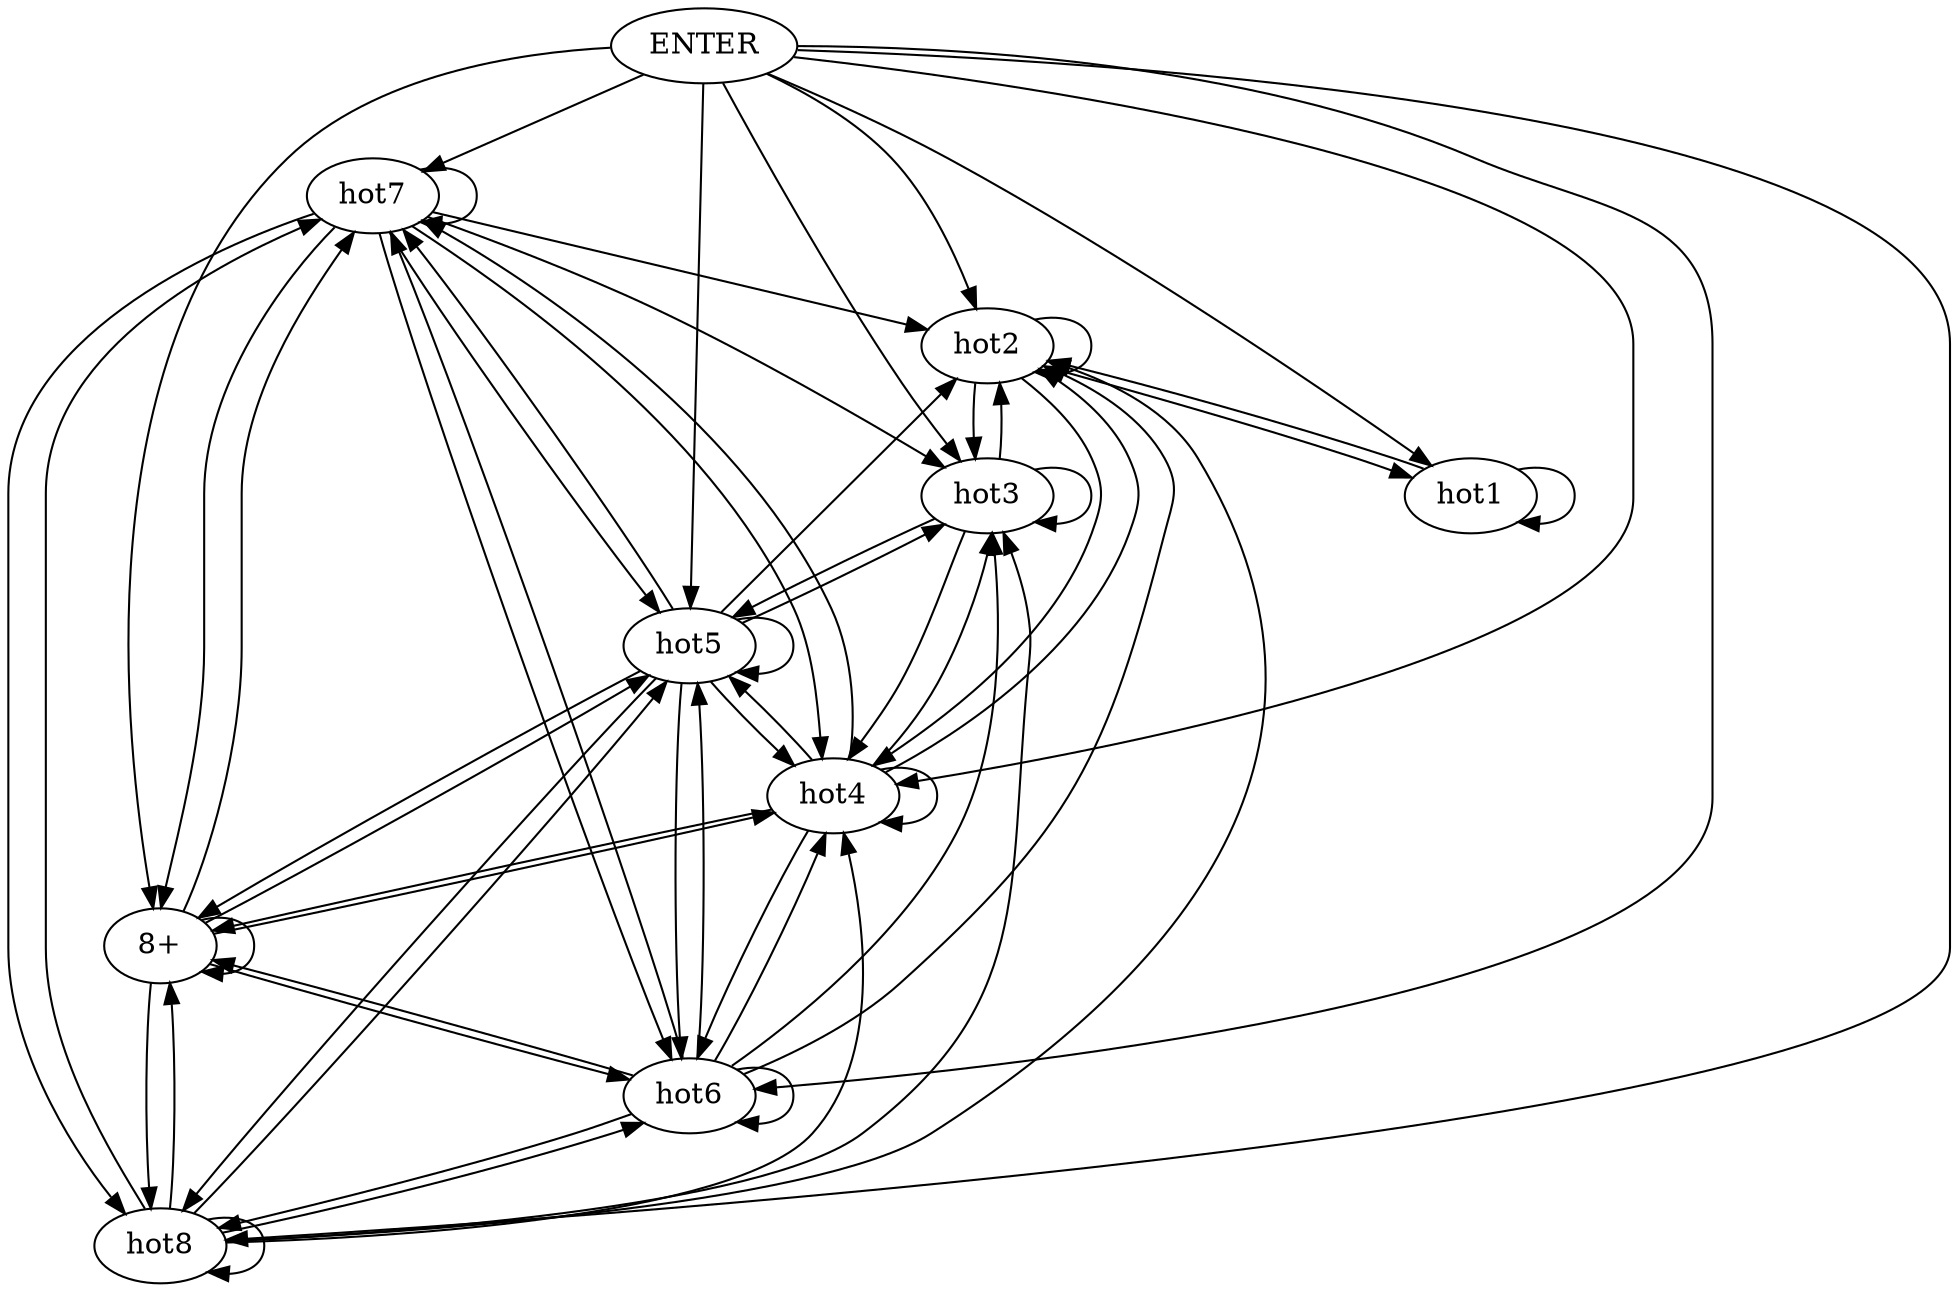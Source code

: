 digraph  {
	hot7 -> hot2	 [weight=1];
	hot7 -> hot8	 [weight=298];
	hot7 -> hot3	 [weight=2];
	hot7 -> hot7	 [weight=2616];
	hot7 -> hot6	 [weight=80];
	hot7 -> "8+"	 [weight=40];
	hot7 -> hot4	 [weight=7];
	hot7 -> hot5	 [weight=27];
	"8+" -> hot8	 [weight=78];
	"8+" -> hot7	 [weight=39];
	"8+" -> hot6	 [weight=20];
	"8+" -> "8+"	 [weight=96928];
	"8+" -> hot4	 [weight=8];
	"8+" -> hot5	 [weight=16];
	hot5 -> hot2	 [weight=2];
	hot5 -> hot8	 [weight=5];
	hot5 -> hot3	 [weight=22];
	hot5 -> hot7	 [weight=15];
	hot5 -> hot6	 [weight=270];
	hot5 -> "8+"	 [weight=10];
	hot5 -> hot4	 [weight=142];
	hot5 -> hot5	 [weight=2248];
	hot4 -> hot2	 [weight=7];
	hot4 -> hot3	 [weight=127];
	hot4 -> hot7	 [weight=2];
	hot4 -> hot6	 [weight=12];
	hot4 -> "8+"	 [weight=4];
	hot4 -> hot4	 [weight=2174];
	hot4 -> hot5	 [weight=238];
	hot3 -> hot2	 [weight=133];
	hot3 -> hot3	 [weight=2441];
	hot3 -> hot4	 [weight=168];
	hot3 -> hot5	 [weight=6];
	hot2 -> hot2	 [weight=2921];
	hot2 -> hot3	 [weight=130];
	hot2 -> hot1	 [weight=51];
	hot2 -> hot4	 [weight=1];
	hot1 -> hot2	 [weight=45];
	hot1 -> hot1	 [weight=3375];
	hot6 -> hot2	 [weight=2];
	hot6 -> hot8	 [weight=14];
	hot6 -> hot3	 [weight=4];
	hot6 -> hot7	 [weight=268];
	hot6 -> hot6	 [weight=2396];
	hot6 -> "8+"	 [weight=30];
	hot6 -> hot4	 [weight=27];
	hot6 -> hot5	 [weight=110];
	hot8 -> hot2	 [weight=1];
	hot8 -> hot8	 [weight=2483];
	hot8 -> hot3	 [weight=2];
	hot8 -> hot7	 [weight=77];
	hot8 -> hot6	 [weight=12];
	hot8 -> "8+"	 [weight=323];
	hot8 -> hot4	 [weight=2];
	hot8 -> hot5	 [weight=11];
	ENTER -> hot2	 [weight=8];
	ENTER -> hot8	 [weight=49];
	ENTER -> hot3	 [weight=28];
	ENTER -> hot7	 [weight=66];
	ENTER -> hot6	 [weight=78];
	ENTER -> hot1	 [weight=4];
	ENTER -> "8+"	 [weight=154];
	ENTER -> hot4	 [weight=47];
	ENTER -> hot5	 [weight=66];
}
